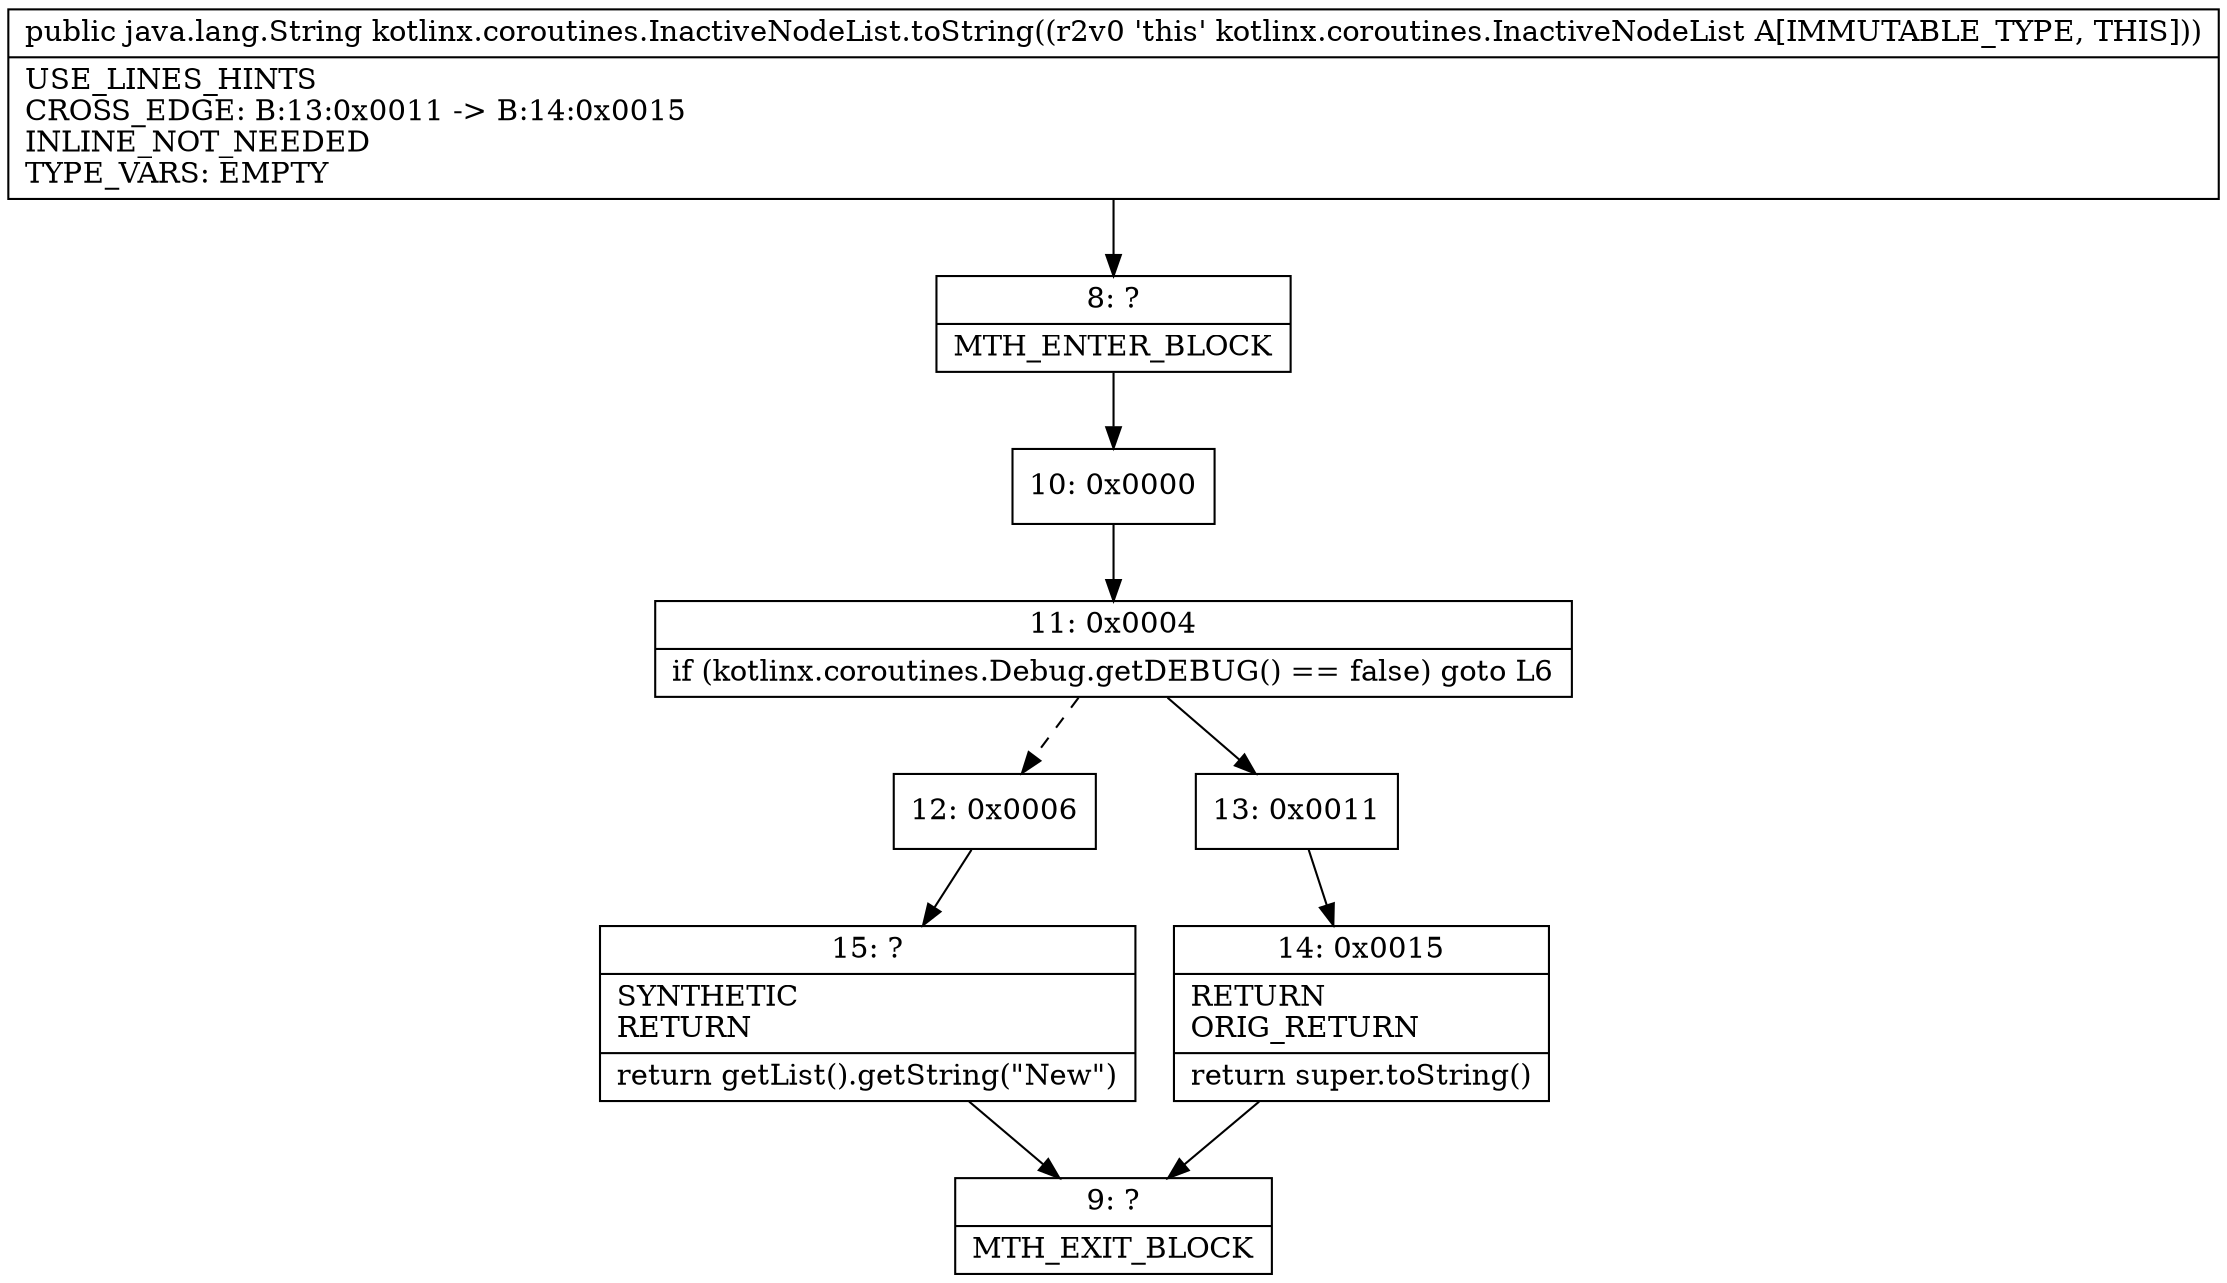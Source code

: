 digraph "CFG forkotlinx.coroutines.InactiveNodeList.toString()Ljava\/lang\/String;" {
Node_8 [shape=record,label="{8\:\ ?|MTH_ENTER_BLOCK\l}"];
Node_10 [shape=record,label="{10\:\ 0x0000}"];
Node_11 [shape=record,label="{11\:\ 0x0004|if (kotlinx.coroutines.Debug.getDEBUG() == false) goto L6\l}"];
Node_12 [shape=record,label="{12\:\ 0x0006}"];
Node_15 [shape=record,label="{15\:\ ?|SYNTHETIC\lRETURN\l|return getList().getString(\"New\")\l}"];
Node_9 [shape=record,label="{9\:\ ?|MTH_EXIT_BLOCK\l}"];
Node_13 [shape=record,label="{13\:\ 0x0011}"];
Node_14 [shape=record,label="{14\:\ 0x0015|RETURN\lORIG_RETURN\l|return super.toString()\l}"];
MethodNode[shape=record,label="{public java.lang.String kotlinx.coroutines.InactiveNodeList.toString((r2v0 'this' kotlinx.coroutines.InactiveNodeList A[IMMUTABLE_TYPE, THIS]))  | USE_LINES_HINTS\lCROSS_EDGE: B:13:0x0011 \-\> B:14:0x0015\lINLINE_NOT_NEEDED\lTYPE_VARS: EMPTY\l}"];
MethodNode -> Node_8;Node_8 -> Node_10;
Node_10 -> Node_11;
Node_11 -> Node_12[style=dashed];
Node_11 -> Node_13;
Node_12 -> Node_15;
Node_15 -> Node_9;
Node_13 -> Node_14;
Node_14 -> Node_9;
}

